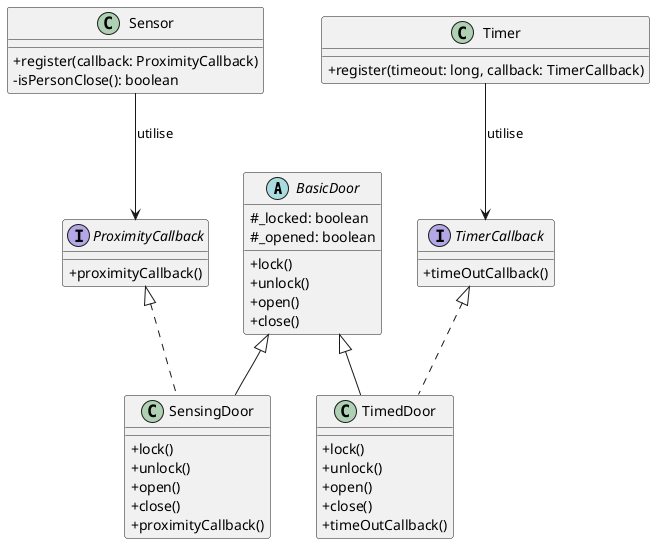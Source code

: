 @startuml
skinparam classAttributeIconSize 0

abstract class BasicDoor {
    #_locked: boolean
    #_opened: boolean
    +lock()
    +unlock()
    +open()
    +close()
}

interface ProximityCallback {
    +proximityCallback()
}

interface TimerCallback {
    +timeOutCallback()
}

class SensingDoor {
    +lock()
    +unlock()
    +open()
    +close()
    +proximityCallback()
}

class TimedDoor {
    +lock()
    +unlock()
    +open()
    +close()
    +timeOutCallback()
}

class Sensor {
    +register(callback: ProximityCallback)
    -isPersonClose(): boolean
}

class Timer {
    +register(timeout: long, callback: TimerCallback)
}

BasicDoor <|-- SensingDoor
BasicDoor <|-- TimedDoor
ProximityCallback <|.. SensingDoor
TimerCallback <|.. TimedDoor

Sensor --> ProximityCallback : utilise
Timer --> TimerCallback : utilise
@enduml